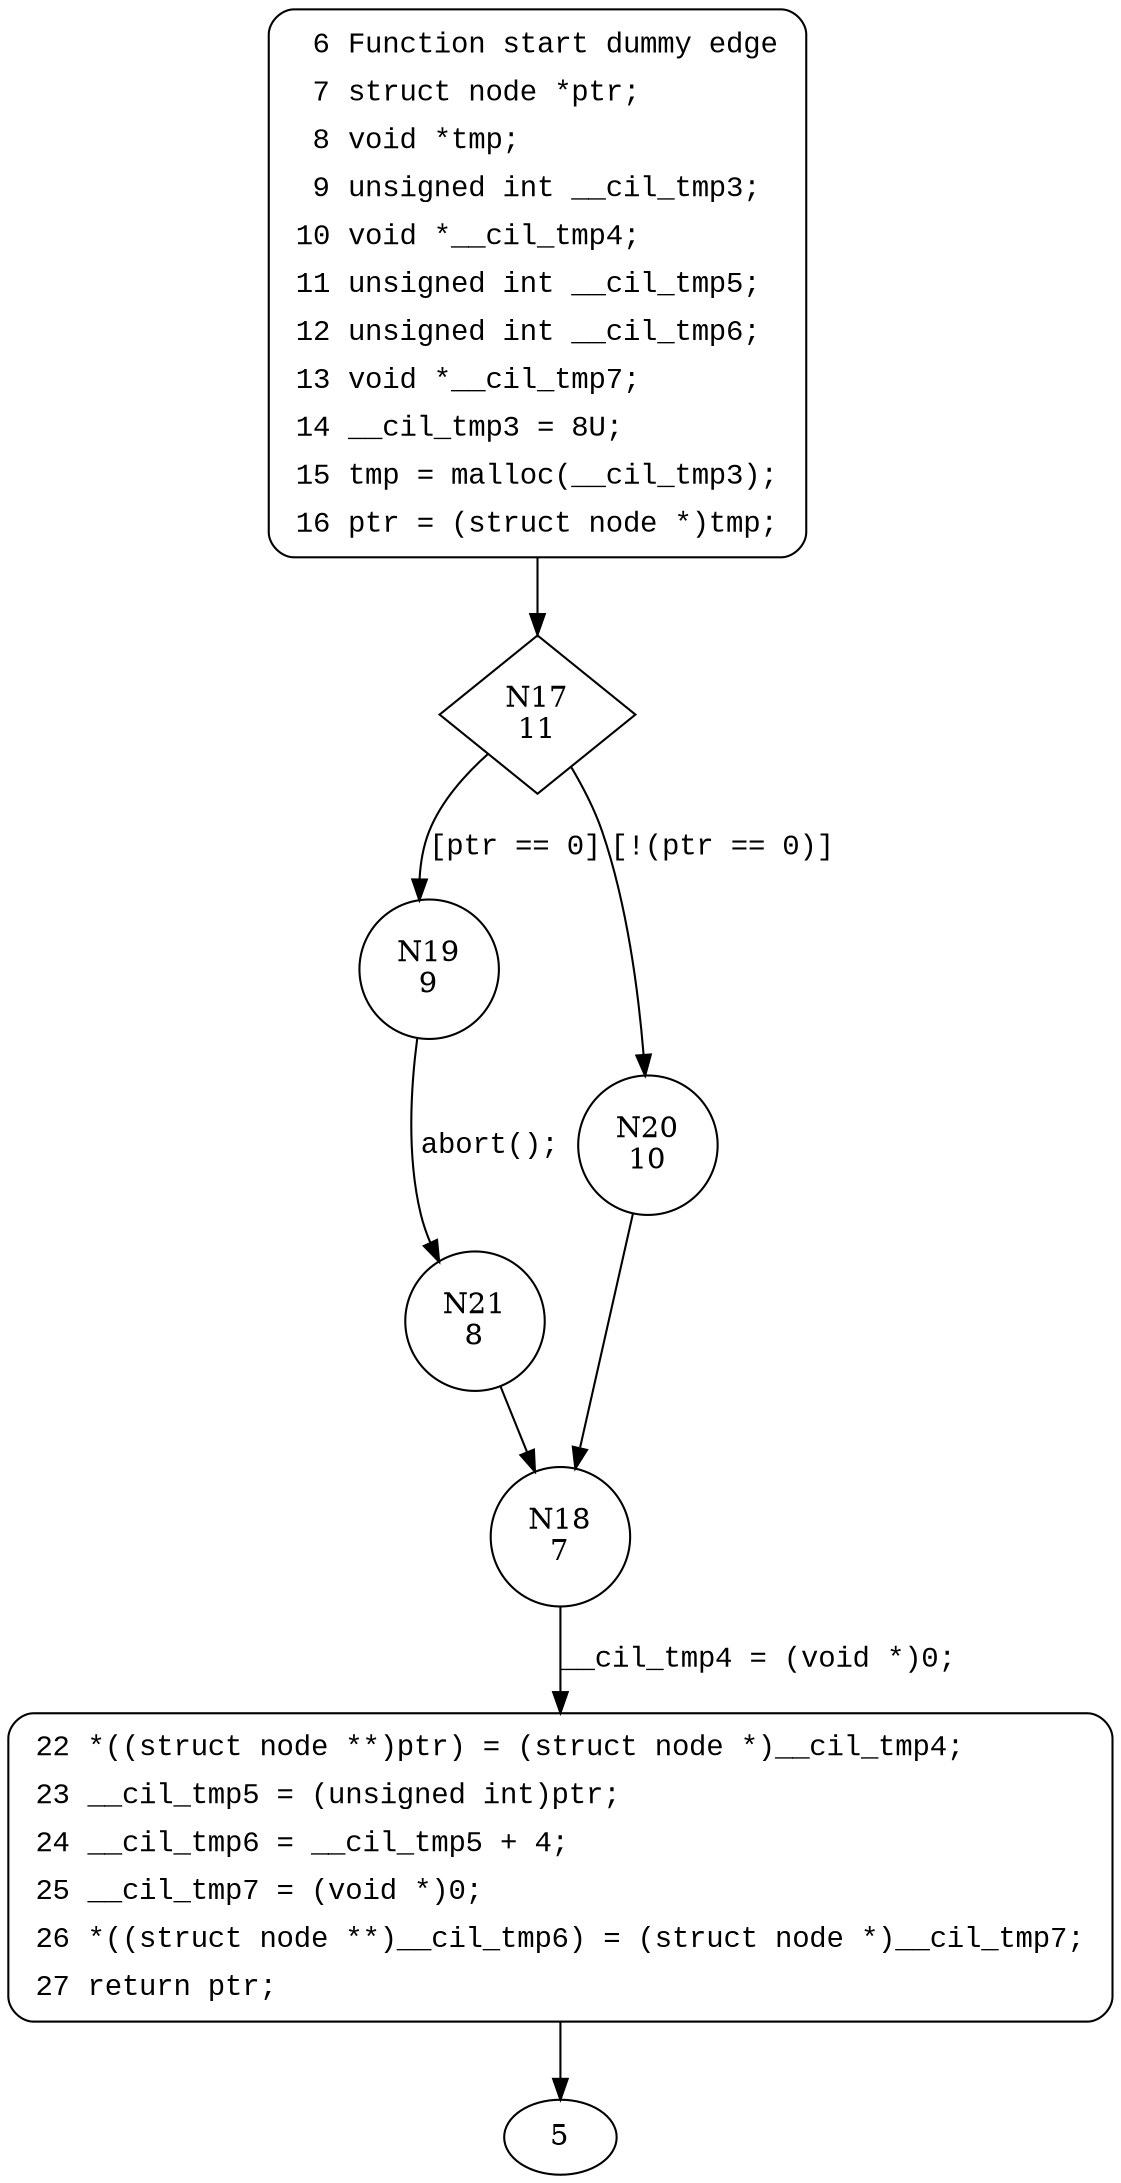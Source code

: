 digraph alloc_node {
17 [shape="diamond" label="N17\n11"]
19 [shape="circle" label="N19\n9"]
20 [shape="circle" label="N20\n10"]
18 [shape="circle" label="N18\n7"]
22 [shape="circle" label="N22\n6"]
21 [shape="circle" label="N21\n8"]
6 [style="filled,bold" penwidth="1" fillcolor="white" fontname="Courier New" shape="Mrecord" label=<<table border="0" cellborder="0" cellpadding="3" bgcolor="white"><tr><td align="right">6</td><td align="left">Function start dummy edge</td></tr><tr><td align="right">7</td><td align="left">struct node *ptr;</td></tr><tr><td align="right">8</td><td align="left">void *tmp;</td></tr><tr><td align="right">9</td><td align="left">unsigned int __cil_tmp3;</td></tr><tr><td align="right">10</td><td align="left">void *__cil_tmp4;</td></tr><tr><td align="right">11</td><td align="left">unsigned int __cil_tmp5;</td></tr><tr><td align="right">12</td><td align="left">unsigned int __cil_tmp6;</td></tr><tr><td align="right">13</td><td align="left">void *__cil_tmp7;</td></tr><tr><td align="right">14</td><td align="left">__cil_tmp3 = 8U;</td></tr><tr><td align="right">15</td><td align="left">tmp = malloc(__cil_tmp3);</td></tr><tr><td align="right">16</td><td align="left">ptr = (struct node *)tmp;</td></tr></table>>]
6 -> 17[label=""]
22 [style="filled,bold" penwidth="1" fillcolor="white" fontname="Courier New" shape="Mrecord" label=<<table border="0" cellborder="0" cellpadding="3" bgcolor="white"><tr><td align="right">22</td><td align="left">*((struct node **)ptr) = (struct node *)__cil_tmp4;</td></tr><tr><td align="right">23</td><td align="left">__cil_tmp5 = (unsigned int)ptr;</td></tr><tr><td align="right">24</td><td align="left">__cil_tmp6 = __cil_tmp5 + 4;</td></tr><tr><td align="right">25</td><td align="left">__cil_tmp7 = (void *)0;</td></tr><tr><td align="right">26</td><td align="left">*((struct node **)__cil_tmp6) = (struct node *)__cil_tmp7;</td></tr><tr><td align="right">27</td><td align="left">return ptr;</td></tr></table>>]
22 -> 5[label=""]
17 -> 19 [label="[ptr == 0]" fontname="Courier New"]
17 -> 20 [label="[!(ptr == 0)]" fontname="Courier New"]
18 -> 22 [label="__cil_tmp4 = (void *)0;" fontname="Courier New"]
19 -> 21 [label="abort();" fontname="Courier New"]
20 -> 18 [label="" fontname="Courier New"]
21 -> 18 [label="" fontname="Courier New"]
}